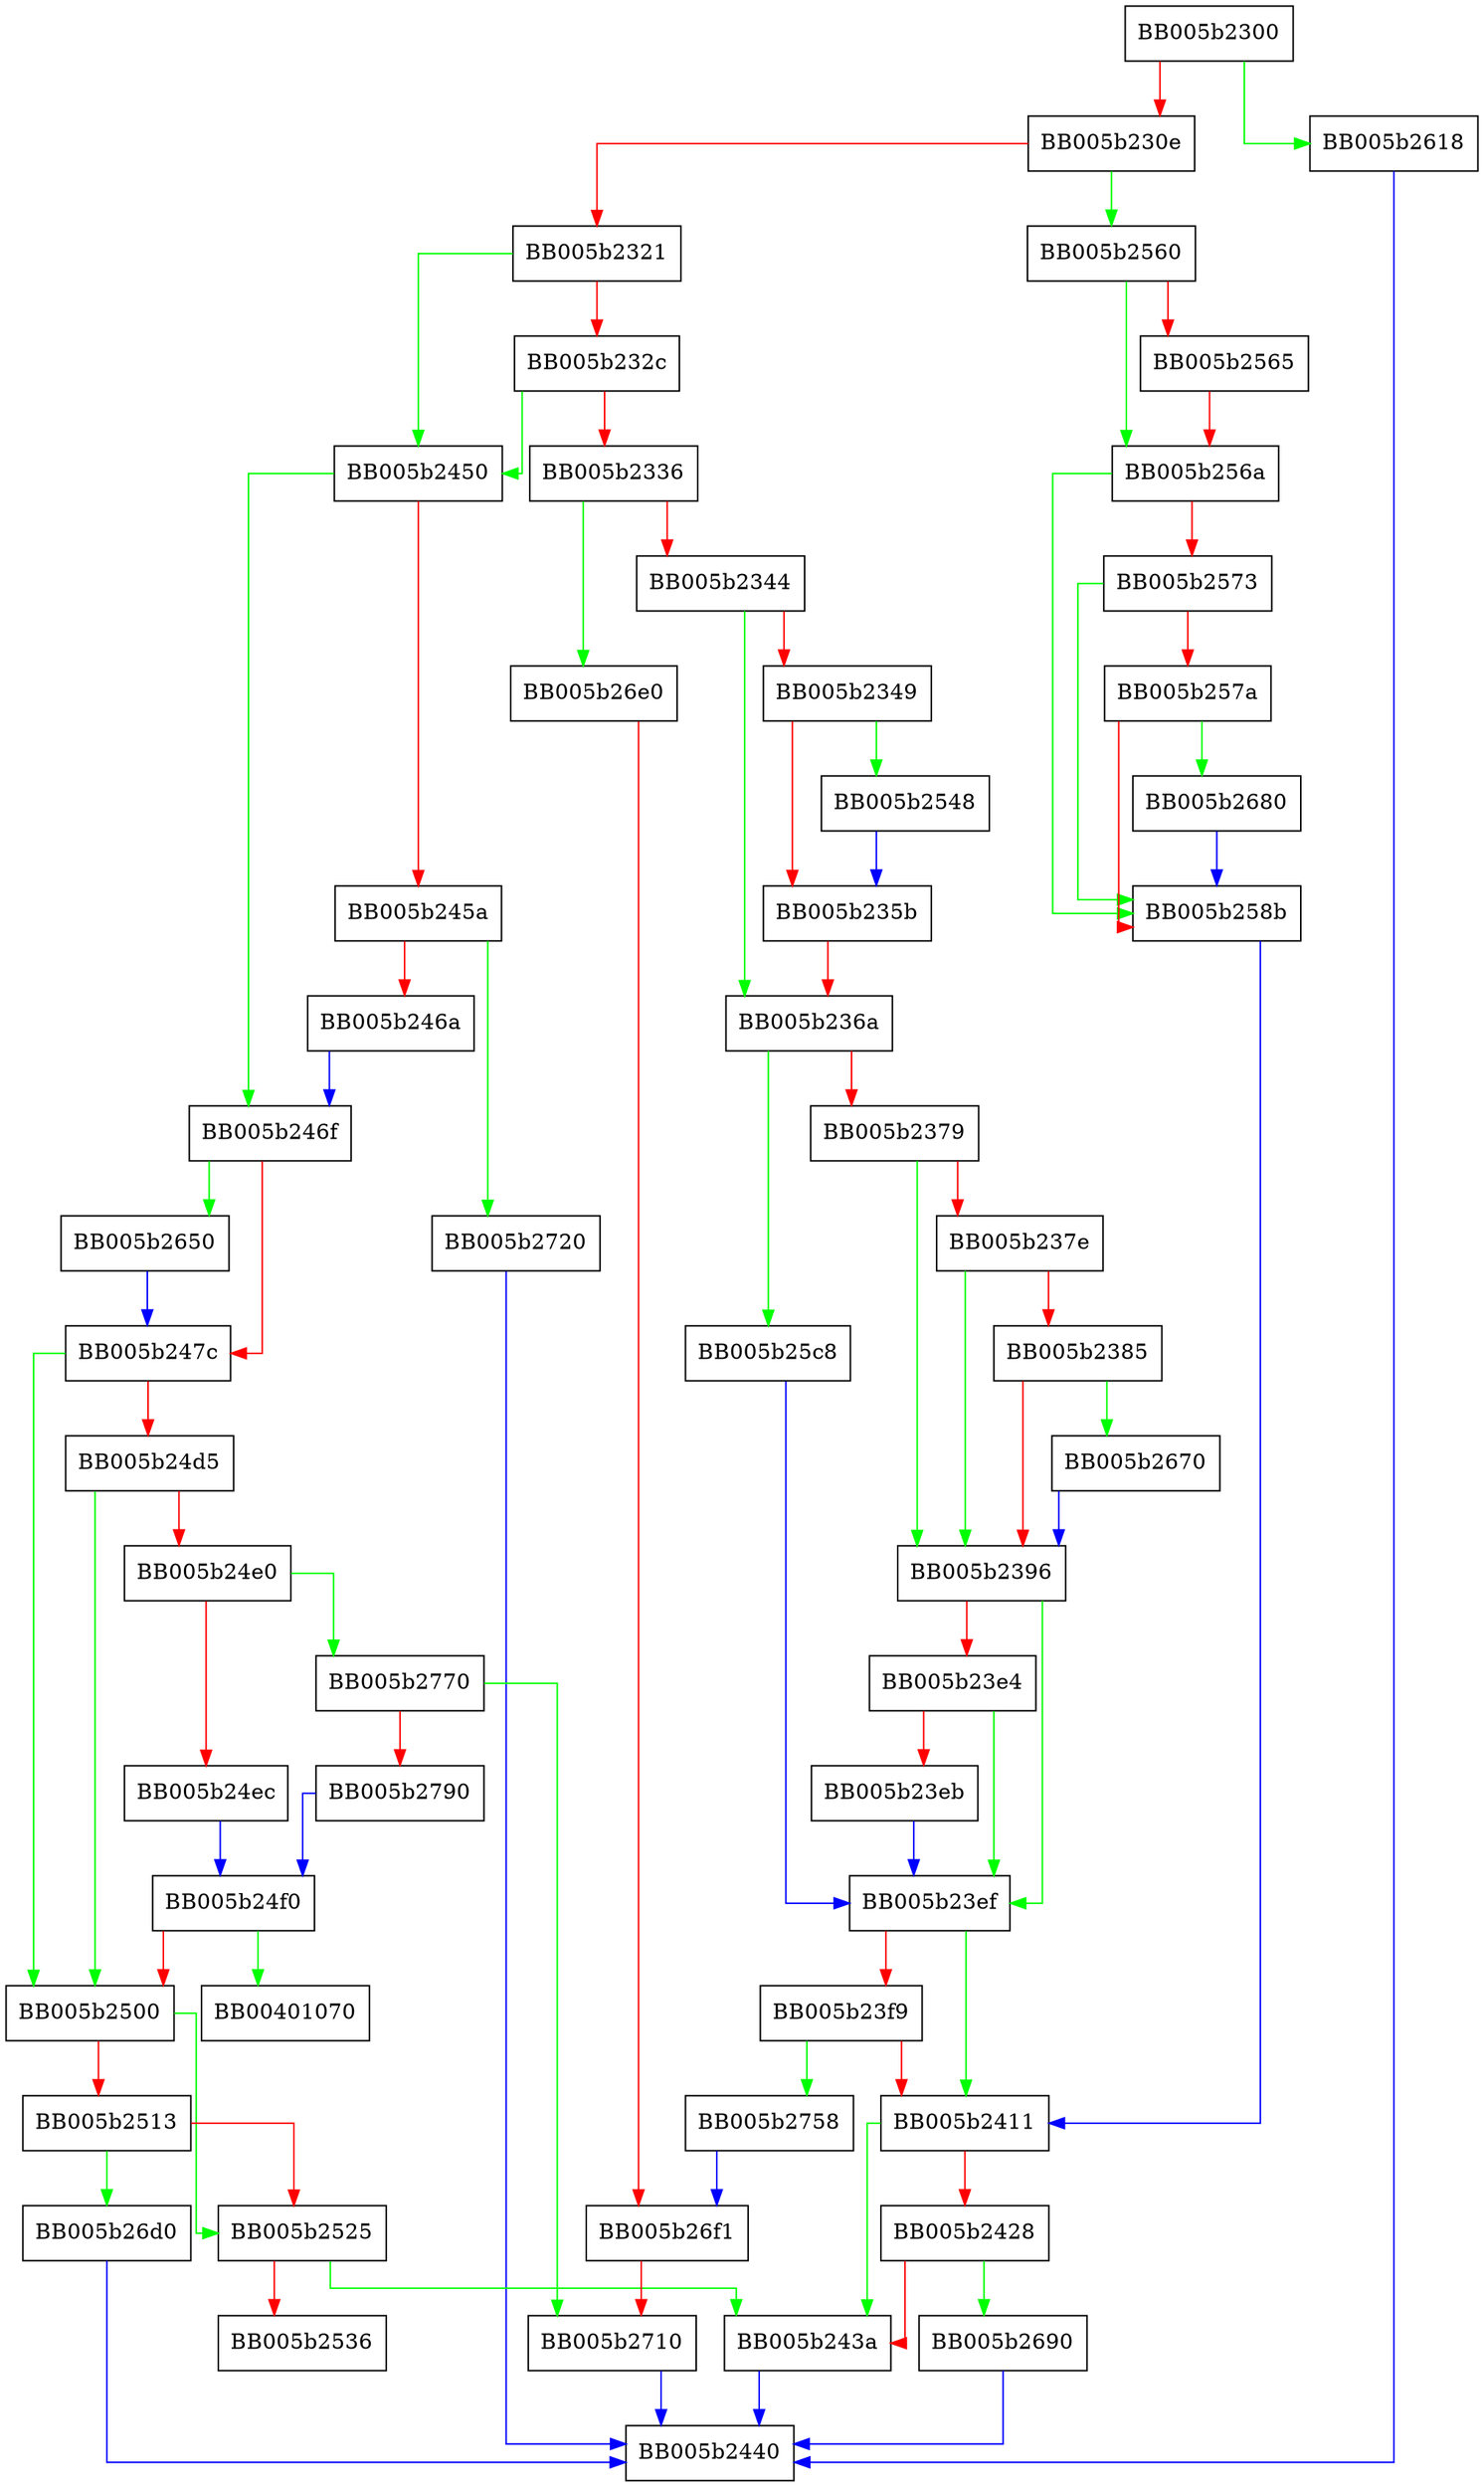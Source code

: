 digraph EVP_MD_CTX_copy_ex {
  node [shape="box"];
  graph [splines=ortho];
  BB005b2300 -> BB005b2618 [color="green"];
  BB005b2300 -> BB005b230e [color="red"];
  BB005b230e -> BB005b2560 [color="green"];
  BB005b230e -> BB005b2321 [color="red"];
  BB005b2321 -> BB005b2450 [color="green"];
  BB005b2321 -> BB005b232c [color="red"];
  BB005b232c -> BB005b2450 [color="green"];
  BB005b232c -> BB005b2336 [color="red"];
  BB005b2336 -> BB005b26e0 [color="green"];
  BB005b2336 -> BB005b2344 [color="red"];
  BB005b2344 -> BB005b236a [color="green"];
  BB005b2344 -> BB005b2349 [color="red"];
  BB005b2349 -> BB005b2548 [color="green"];
  BB005b2349 -> BB005b235b [color="red"];
  BB005b235b -> BB005b236a [color="red"];
  BB005b236a -> BB005b25c8 [color="green"];
  BB005b236a -> BB005b2379 [color="red"];
  BB005b2379 -> BB005b2396 [color="green"];
  BB005b2379 -> BB005b237e [color="red"];
  BB005b237e -> BB005b2396 [color="green"];
  BB005b237e -> BB005b2385 [color="red"];
  BB005b2385 -> BB005b2670 [color="green"];
  BB005b2385 -> BB005b2396 [color="red"];
  BB005b2396 -> BB005b23ef [color="green"];
  BB005b2396 -> BB005b23e4 [color="red"];
  BB005b23e4 -> BB005b23ef [color="green"];
  BB005b23e4 -> BB005b23eb [color="red"];
  BB005b23eb -> BB005b23ef [color="blue"];
  BB005b23ef -> BB005b2411 [color="green"];
  BB005b23ef -> BB005b23f9 [color="red"];
  BB005b23f9 -> BB005b2758 [color="green"];
  BB005b23f9 -> BB005b2411 [color="red"];
  BB005b2411 -> BB005b243a [color="green"];
  BB005b2411 -> BB005b2428 [color="red"];
  BB005b2428 -> BB005b2690 [color="green"];
  BB005b2428 -> BB005b243a [color="red"];
  BB005b243a -> BB005b2440 [color="blue"];
  BB005b2450 -> BB005b246f [color="green"];
  BB005b2450 -> BB005b245a [color="red"];
  BB005b245a -> BB005b2720 [color="green"];
  BB005b245a -> BB005b246a [color="red"];
  BB005b246a -> BB005b246f [color="blue"];
  BB005b246f -> BB005b2650 [color="green"];
  BB005b246f -> BB005b247c [color="red"];
  BB005b247c -> BB005b2500 [color="green"];
  BB005b247c -> BB005b24d5 [color="red"];
  BB005b24d5 -> BB005b2500 [color="green"];
  BB005b24d5 -> BB005b24e0 [color="red"];
  BB005b24e0 -> BB005b2770 [color="green"];
  BB005b24e0 -> BB005b24ec [color="red"];
  BB005b24ec -> BB005b24f0 [color="blue"];
  BB005b24f0 -> BB00401070 [color="green"];
  BB005b24f0 -> BB005b2500 [color="red"];
  BB005b2500 -> BB005b2525 [color="green"];
  BB005b2500 -> BB005b2513 [color="red"];
  BB005b2513 -> BB005b26d0 [color="green"];
  BB005b2513 -> BB005b2525 [color="red"];
  BB005b2525 -> BB005b243a [color="green"];
  BB005b2525 -> BB005b2536 [color="red"];
  BB005b2548 -> BB005b235b [color="blue"];
  BB005b2560 -> BB005b256a [color="green"];
  BB005b2560 -> BB005b2565 [color="red"];
  BB005b2565 -> BB005b256a [color="red"];
  BB005b256a -> BB005b258b [color="green"];
  BB005b256a -> BB005b2573 [color="red"];
  BB005b2573 -> BB005b258b [color="green"];
  BB005b2573 -> BB005b257a [color="red"];
  BB005b257a -> BB005b2680 [color="green"];
  BB005b257a -> BB005b258b [color="red"];
  BB005b258b -> BB005b2411 [color="blue"];
  BB005b25c8 -> BB005b23ef [color="blue"];
  BB005b2618 -> BB005b2440 [color="blue"];
  BB005b2650 -> BB005b247c [color="blue"];
  BB005b2670 -> BB005b2396 [color="blue"];
  BB005b2680 -> BB005b258b [color="blue"];
  BB005b2690 -> BB005b2440 [color="blue"];
  BB005b26d0 -> BB005b2440 [color="blue"];
  BB005b26e0 -> BB005b26f1 [color="red"];
  BB005b26f1 -> BB005b2710 [color="red"];
  BB005b2710 -> BB005b2440 [color="blue"];
  BB005b2720 -> BB005b2440 [color="blue"];
  BB005b2758 -> BB005b26f1 [color="blue"];
  BB005b2770 -> BB005b2710 [color="green"];
  BB005b2770 -> BB005b2790 [color="red"];
  BB005b2790 -> BB005b24f0 [color="blue"];
}